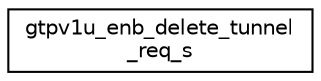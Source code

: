 digraph "Graphical Class Hierarchy"
{
 // LATEX_PDF_SIZE
  edge [fontname="Helvetica",fontsize="10",labelfontname="Helvetica",labelfontsize="10"];
  node [fontname="Helvetica",fontsize="10",shape=record];
  rankdir="LR";
  Node0 [label="gtpv1u_enb_delete_tunnel\l_req_s",height=0.2,width=0.4,color="black", fillcolor="white", style="filled",URL="$structgtpv1u__enb__delete__tunnel__req__s.html",tooltip=" "];
}
